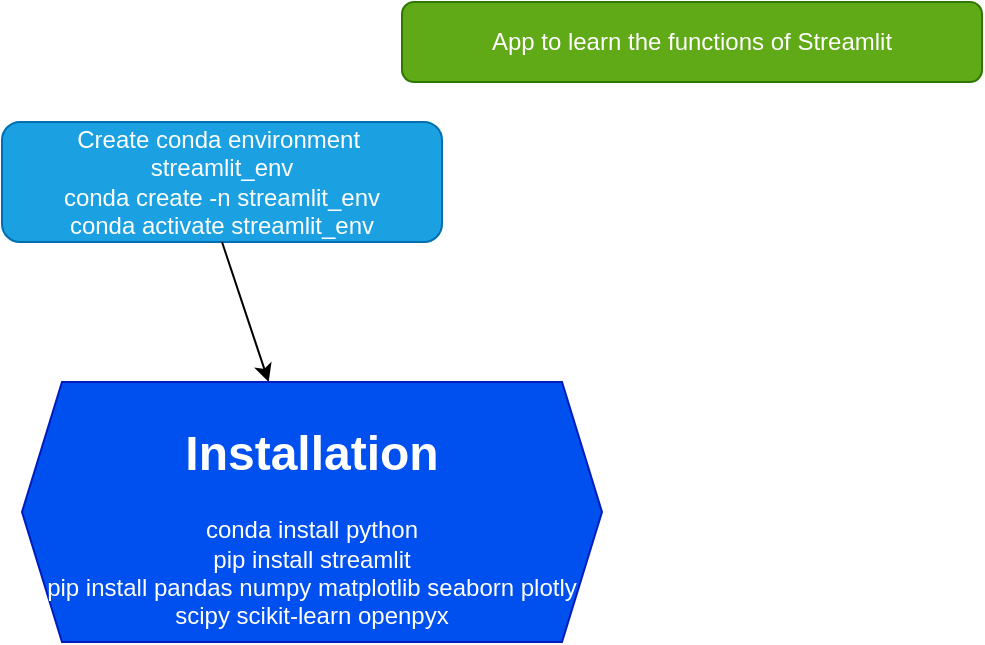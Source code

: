 <mxfile>
    <diagram id="dIlrtlao9sY63NeVxis6" name="Page-1">
        <mxGraphModel dx="906" dy="336" grid="1" gridSize="10" guides="1" tooltips="1" connect="1" arrows="1" fold="1" page="1" pageScale="1" pageWidth="850" pageHeight="1100" math="0" shadow="0">
            <root>
                <mxCell id="0"/>
                <mxCell id="1" parent="0"/>
                <mxCell id="4" value="App to learn the functions of Streamlit" style="rounded=1;whiteSpace=wrap;html=1;fillColor=#60a917;fontColor=#ffffff;strokeColor=#2D7600;" vertex="1" parent="1">
                    <mxGeometry x="250" y="30" width="290" height="40" as="geometry"/>
                </mxCell>
                <mxCell id="5" value="Create conda environment&amp;nbsp;&lt;br&gt;streamlit_env&lt;br&gt;conda create -n streamlit_env&lt;br&gt;conda activate streamlit_env" style="rounded=1;whiteSpace=wrap;html=1;fillColor=#1ba1e2;fontColor=#ffffff;strokeColor=#006EAF;" vertex="1" parent="1">
                    <mxGeometry x="50" y="90" width="220" height="60" as="geometry"/>
                </mxCell>
                <mxCell id="7" value="" style="endArrow=classic;html=1;exitX=0.5;exitY=1;exitDx=0;exitDy=0;" edge="1" parent="1" source="5" target="8">
                    <mxGeometry width="50" height="50" relative="1" as="geometry">
                        <mxPoint x="130" y="200" as="sourcePoint"/>
                        <mxPoint x="160" y="200" as="targetPoint"/>
                    </mxGeometry>
                </mxCell>
                <mxCell id="8" value="&lt;h1&gt;Installation&lt;/h1&gt;conda install python&lt;br&gt;pip install streamlit&lt;br&gt;pip install pandas numpy matplotlib seaborn plotly scipy scikit-learn openpyx" style="shape=hexagon;perimeter=hexagonPerimeter2;whiteSpace=wrap;html=1;fixedSize=1;fillColor=#0050ef;fontColor=#ffffff;strokeColor=#001DBC;" vertex="1" parent="1">
                    <mxGeometry x="60" y="220" width="290" height="130" as="geometry"/>
                </mxCell>
            </root>
        </mxGraphModel>
    </diagram>
</mxfile>